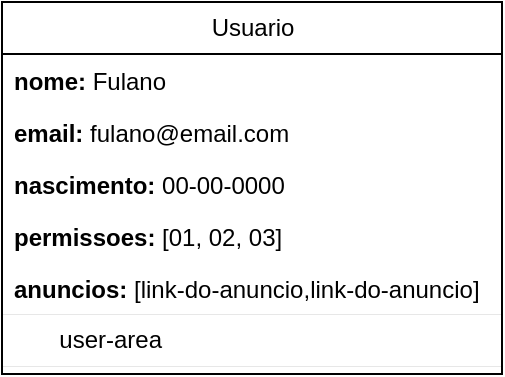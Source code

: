 <mxfile>
    <diagram id="SlQCMbPE0cquozN6VP6S" name="Page-1">
        <mxGraphModel dx="666" dy="495" grid="1" gridSize="10" guides="1" tooltips="1" connect="1" arrows="1" fold="1" page="1" pageScale="1" pageWidth="850" pageHeight="1100" math="0" shadow="0">
            <root>
                <mxCell id="0"/>
                <mxCell id="1" parent="0"/>
                <mxCell id="2" value="Usuario" style="swimlane;fontStyle=0;childLayout=stackLayout;horizontal=1;startSize=26;fillColor=none;horizontalStack=0;resizeParent=1;resizeParentMax=0;resizeLast=0;collapsible=1;marginBottom=0;html=1;" vertex="1" parent="1">
                    <mxGeometry x="130" y="250" width="250" height="186" as="geometry"/>
                </mxCell>
                <mxCell id="3" value="&lt;b&gt;nome:&lt;/b&gt; Fulano" style="text;strokeColor=none;fillColor=none;align=left;verticalAlign=top;spacingLeft=4;spacingRight=4;overflow=hidden;rotatable=0;points=[[0,0.5],[1,0.5]];portConstraint=eastwest;whiteSpace=wrap;html=1;" vertex="1" parent="2">
                    <mxGeometry y="26" width="250" height="26" as="geometry"/>
                </mxCell>
                <mxCell id="4" value="&lt;b&gt;email:&lt;/b&gt; fulano@email.com" style="text;strokeColor=none;fillColor=none;align=left;verticalAlign=top;spacingLeft=4;spacingRight=4;overflow=hidden;rotatable=0;points=[[0,0.5],[1,0.5]];portConstraint=eastwest;whiteSpace=wrap;html=1;" vertex="1" parent="2">
                    <mxGeometry y="52" width="250" height="26" as="geometry"/>
                </mxCell>
                <mxCell id="5" value="&lt;b&gt;nascimento:&lt;/b&gt; 00-00-0000" style="text;strokeColor=none;fillColor=none;align=left;verticalAlign=top;spacingLeft=4;spacingRight=4;overflow=hidden;rotatable=0;points=[[0,0.5],[1,0.5]];portConstraint=eastwest;whiteSpace=wrap;html=1;" vertex="1" parent="2">
                    <mxGeometry y="78" width="250" height="26" as="geometry"/>
                </mxCell>
                <mxCell id="10" value="&lt;b&gt;permissoes:&lt;/b&gt;&amp;nbsp;[01, 02, 03]" style="text;strokeColor=none;fillColor=none;align=left;verticalAlign=top;spacingLeft=4;spacingRight=4;overflow=hidden;rotatable=0;points=[[0,0.5],[1,0.5]];portConstraint=eastwest;whiteSpace=wrap;html=1;" vertex="1" parent="2">
                    <mxGeometry y="104" width="250" height="26" as="geometry"/>
                </mxCell>
                <mxCell id="11" value="&lt;b&gt;anuncios: &lt;/b&gt;[link-do-anuncio,link-do-anuncio]" style="text;strokeColor=none;fillColor=none;align=left;verticalAlign=top;spacingLeft=4;spacingRight=4;overflow=hidden;rotatable=0;points=[[0,0.5],[1,0.5]];portConstraint=eastwest;whiteSpace=wrap;html=1;" vertex="1" parent="2">
                    <mxGeometry y="130" width="250" height="26" as="geometry"/>
                </mxCell>
                <mxCell id="6" value="&lt;span style=&quot;white-space: pre;&quot;&gt;&#9;&lt;/span&gt;user-area" style="swimlane;fontStyle=0;childLayout=stackLayout;horizontal=1;startSize=26;fillColor=none;horizontalStack=0;resizeParent=1;resizeParentMax=0;resizeLast=0;collapsible=1;marginBottom=0;html=1;strokeWidth=0;align=left;" vertex="1" collapsed="1" parent="2">
                    <mxGeometry y="156" width="250" height="30" as="geometry">
                        <mxRectangle y="156" width="250" height="78" as="alternateBounds"/>
                    </mxGeometry>
                </mxCell>
                <mxCell id="7" value="&lt;b&gt;&lt;span style=&quot;white-space: pre;&quot;&gt;&#9;&lt;/span&gt;user-id: &lt;/b&gt;asdgrg-sfrarh-tthhf" style="text;strokeColor=none;fillColor=none;align=left;verticalAlign=top;spacingLeft=4;spacingRight=4;overflow=hidden;rotatable=0;points=[[0,0.5],[1,0.5]];portConstraint=eastwest;whiteSpace=wrap;html=1;" vertex="1" parent="6">
                    <mxGeometry y="26" width="250" height="26" as="geometry"/>
                </mxCell>
                <mxCell id="8" value="&lt;b&gt;&lt;span style=&quot;white-space: pre;&quot;&gt;&#9;&lt;/span&gt;password: &lt;/b&gt;sfarwwrgr" style="text;strokeColor=none;fillColor=none;align=left;verticalAlign=top;spacingLeft=4;spacingRight=4;overflow=hidden;rotatable=0;points=[[0,0.5],[1,0.5]];portConstraint=eastwest;whiteSpace=wrap;html=1;" vertex="1" parent="6">
                    <mxGeometry y="52" width="250" height="26" as="geometry"/>
                </mxCell>
            </root>
        </mxGraphModel>
    </diagram>
</mxfile>